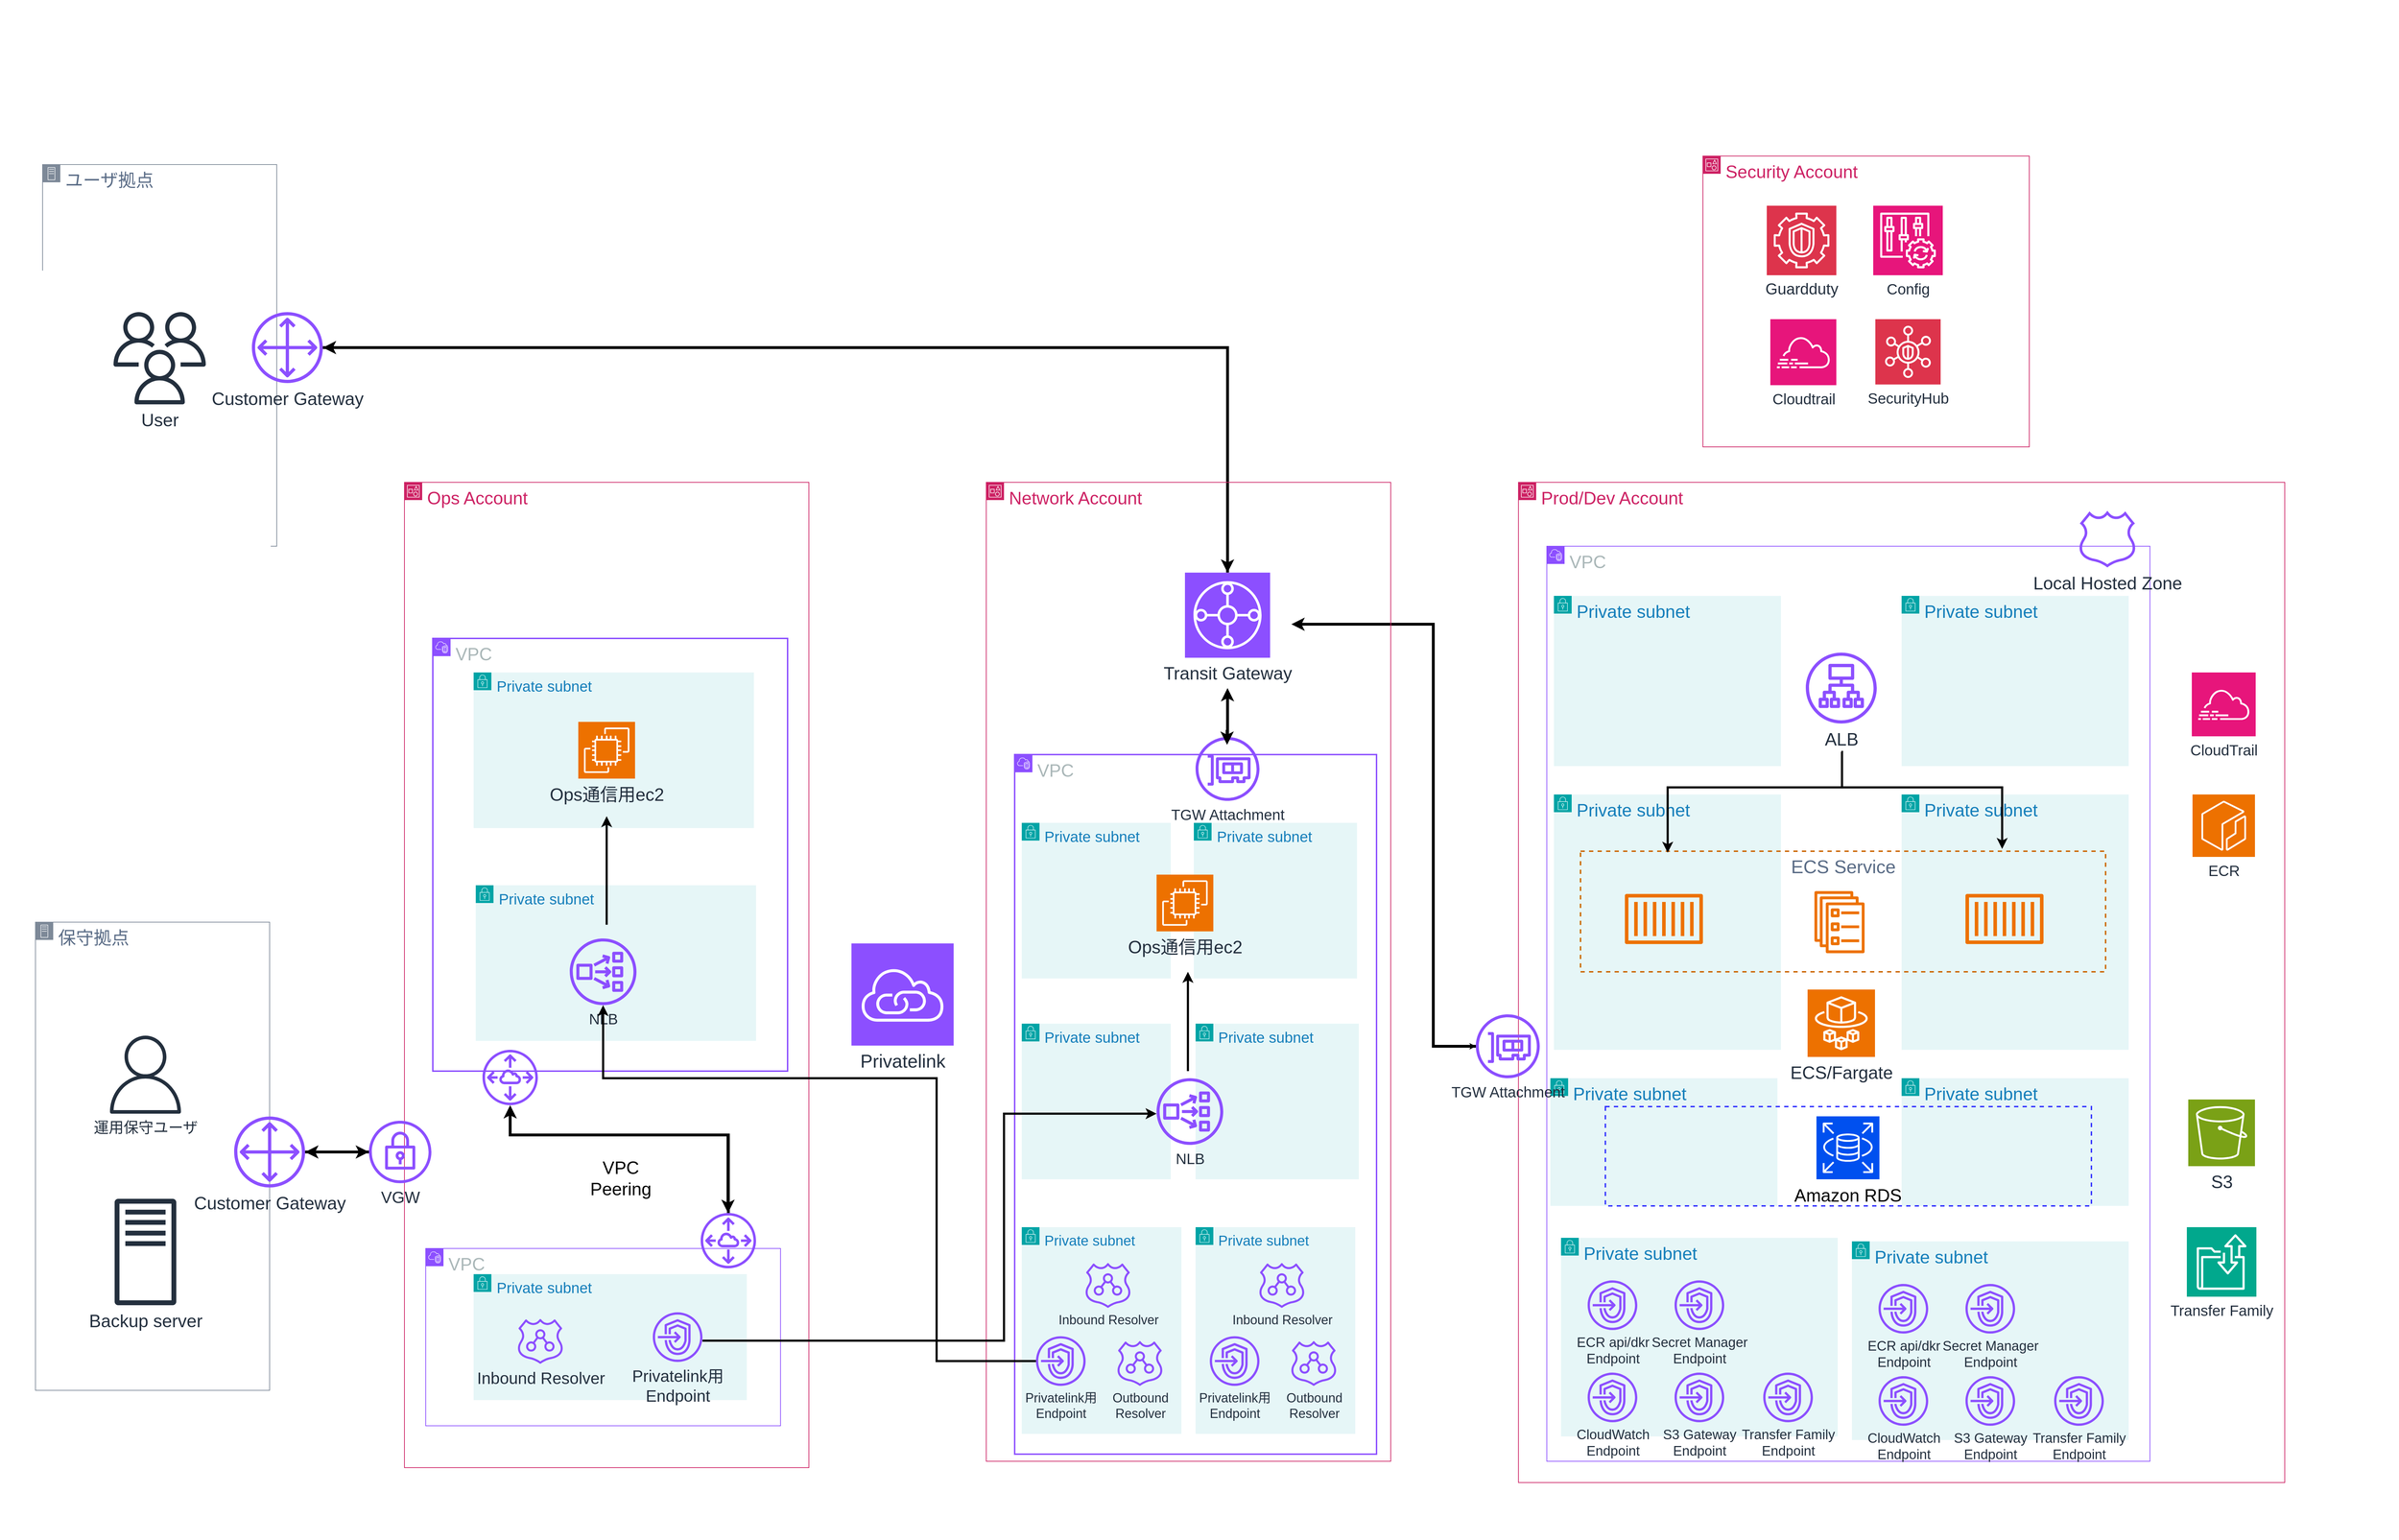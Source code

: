 <mxfile version="28.2.0">
  <diagram name="ページ1" id="Ytu2oRjeBzhRjg5ATW6h">
    <mxGraphModel dx="3330" dy="1622" grid="1" gridSize="10" guides="1" tooltips="1" connect="1" arrows="1" fold="1" page="1" pageScale="1" pageWidth="800" pageHeight="800" math="0" shadow="0">
      <root>
        <mxCell id="0" />
        <mxCell id="1" parent="0" />
        <mxCell id="ipmovoyMcZPndV6tI8cN-1" value="Private subnet" style="points=[[0,0],[0.25,0],[0.5,0],[0.75,0],[1,0],[1,0.25],[1,0.5],[1,0.75],[1,1],[0.75,1],[0.5,1],[0.25,1],[0,1],[0,0.75],[0,0.5],[0,0.25]];outlineConnect=0;gradientColor=none;html=1;whiteSpace=wrap;fontSize=21;fontStyle=0;container=1;pointerEvents=0;collapsible=0;recursiveResize=0;shape=mxgraph.aws4.group;grIcon=mxgraph.aws4.group_security_group;grStroke=0;strokeColor=#00A4A6;fillColor=#E6F6F7;verticalAlign=top;align=left;spacingLeft=30;fontColor=#147EBA;dashed=0;" vertex="1" parent="1">
          <mxGeometry x="1722.5" y="1200" width="230" height="219.33" as="geometry" />
        </mxCell>
        <mxCell id="ipmovoyMcZPndV6tI8cN-2" value="Private subnet" style="points=[[0,0],[0.25,0],[0.5,0],[0.75,0],[1,0],[1,0.25],[1,0.5],[1,0.75],[1,1],[0.75,1],[0.5,1],[0.25,1],[0,1],[0,0.75],[0,0.5],[0,0.25]];outlineConnect=0;gradientColor=none;html=1;whiteSpace=wrap;fontSize=21;fontStyle=0;container=1;pointerEvents=0;collapsible=0;recursiveResize=0;shape=mxgraph.aws4.group;grIcon=mxgraph.aws4.group_security_group;grStroke=0;strokeColor=#00A4A6;fillColor=#E6F6F7;verticalAlign=top;align=left;spacingLeft=30;fontColor=#147EBA;dashed=0;" vertex="1" parent="1">
          <mxGeometry x="1725" y="1483.17" width="230" height="219.33" as="geometry" />
        </mxCell>
        <mxCell id="ipmovoyMcZPndV6tI8cN-3" value="Private subnet" style="points=[[0,0],[0.25,0],[0.5,0],[0.75,0],[1,0],[1,0.25],[1,0.5],[1,0.75],[1,1],[0.75,1],[0.5,1],[0.25,1],[0,1],[0,0.75],[0,0.5],[0,0.25]];outlineConnect=0;gradientColor=none;html=1;whiteSpace=wrap;fontSize=21;fontStyle=0;container=1;pointerEvents=0;collapsible=0;recursiveResize=0;shape=mxgraph.aws4.group;grIcon=mxgraph.aws4.group_security_group;grStroke=0;strokeColor=#00A4A6;fillColor=#E6F6F7;verticalAlign=top;align=left;spacingLeft=30;fontColor=#147EBA;dashed=0;" vertex="1" parent="1">
          <mxGeometry x="1480" y="1483.17" width="210" height="219.33" as="geometry" />
        </mxCell>
        <mxCell id="ipmovoyMcZPndV6tI8cN-4" value="Private subnet" style="points=[[0,0],[0.25,0],[0.5,0],[0.75,0],[1,0],[1,0.25],[1,0.5],[1,0.75],[1,1],[0.75,1],[0.5,1],[0.25,1],[0,1],[0,0.75],[0,0.5],[0,0.25]];outlineConnect=0;gradientColor=none;html=1;whiteSpace=wrap;fontSize=25;fontStyle=0;container=0;pointerEvents=0;collapsible=0;recursiveResize=0;shape=mxgraph.aws4.group;grIcon=mxgraph.aws4.group_security_group;grStroke=0;strokeColor=#00A4A6;fillColor=#E6F6F7;verticalAlign=top;align=left;spacingLeft=30;fontColor=#147EBA;dashed=0;" vertex="1" parent="1">
          <mxGeometry x="2225" y="1560" width="320" height="180" as="geometry" />
        </mxCell>
        <mxCell id="ipmovoyMcZPndV6tI8cN-5" value="Private subnet" style="points=[[0,0],[0.25,0],[0.5,0],[0.75,0],[1,0],[1,0.25],[1,0.5],[1,0.75],[1,1],[0.75,1],[0.5,1],[0.25,1],[0,1],[0,0.75],[0,0.5],[0,0.25]];outlineConnect=0;gradientColor=none;html=1;whiteSpace=wrap;fontSize=25;fontStyle=0;container=0;pointerEvents=0;collapsible=0;recursiveResize=0;shape=mxgraph.aws4.group;grIcon=mxgraph.aws4.group_security_group;grStroke=0;strokeColor=#00A4A6;fillColor=#E6F6F7;verticalAlign=top;align=left;spacingLeft=30;fontColor=#147EBA;dashed=0;" vertex="1" parent="1">
          <mxGeometry x="2720" y="1560" width="320" height="180" as="geometry" />
        </mxCell>
        <mxCell id="ipmovoyMcZPndV6tI8cN-6" value="Private subnet" style="points=[[0,0],[0.25,0],[0.5,0],[0.75,0],[1,0],[1,0.25],[1,0.5],[1,0.75],[1,1],[0.75,1],[0.5,1],[0.25,1],[0,1],[0,0.75],[0,0.5],[0,0.25]];outlineConnect=0;gradientColor=none;html=1;whiteSpace=wrap;fontSize=25;fontStyle=0;container=0;pointerEvents=0;collapsible=0;recursiveResize=0;shape=mxgraph.aws4.group;grIcon=mxgraph.aws4.group_security_group;grStroke=0;strokeColor=#00A4A6;fillColor=#E6F6F7;verticalAlign=top;align=left;spacingLeft=30;fontColor=#147EBA;dashed=0;" vertex="1" parent="1">
          <mxGeometry x="2230" y="1160" width="320" height="360" as="geometry" />
        </mxCell>
        <mxCell id="ipmovoyMcZPndV6tI8cN-7" value="Private subnet" style="points=[[0,0],[0.25,0],[0.5,0],[0.75,0],[1,0],[1,0.25],[1,0.5],[1,0.75],[1,1],[0.75,1],[0.5,1],[0.25,1],[0,1],[0,0.75],[0,0.5],[0,0.25]];outlineConnect=0;gradientColor=none;html=1;whiteSpace=wrap;fontSize=25;fontStyle=0;container=0;pointerEvents=0;collapsible=0;recursiveResize=0;shape=mxgraph.aws4.group;grIcon=mxgraph.aws4.group_security_group;grStroke=0;strokeColor=#00A4A6;fillColor=#E6F6F7;verticalAlign=top;align=left;spacingLeft=30;fontColor=#147EBA;dashed=0;" vertex="1" parent="1">
          <mxGeometry x="2720" y="1160" width="320" height="360" as="geometry" />
        </mxCell>
        <mxCell id="ipmovoyMcZPndV6tI8cN-8" value="VPC" style="points=[[0,0],[0.25,0],[0.5,0],[0.75,0],[1,0],[1,0.25],[1,0.5],[1,0.75],[1,1],[0.75,1],[0.5,1],[0.25,1],[0,1],[0,0.75],[0,0.5],[0,0.25]];outlineConnect=0;gradientColor=none;html=1;whiteSpace=wrap;fontSize=25;fontStyle=0;container=1;pointerEvents=0;collapsible=0;recursiveResize=0;shape=mxgraph.aws4.group;grIcon=mxgraph.aws4.group_vpc2;strokeColor=#8C4FFF;fillColor=none;verticalAlign=top;align=left;spacingLeft=30;fontColor=#AAB7B8;dashed=0;" vertex="1" parent="1">
          <mxGeometry x="2220" y="810" width="850" height="1290" as="geometry" />
        </mxCell>
        <mxCell id="ipmovoyMcZPndV6tI8cN-9" style="edgeStyle=orthogonalEdgeStyle;rounded=0;orthogonalLoop=1;jettySize=auto;html=1;exitX=0.5;exitY=1;exitDx=0;exitDy=0;fontSize=25;" edge="1" parent="1">
          <mxGeometry relative="1" as="geometry">
            <mxPoint x="270" y="1800" as="sourcePoint" />
            <mxPoint x="270" y="1800" as="targetPoint" />
          </mxGeometry>
        </mxCell>
        <mxCell id="ipmovoyMcZPndV6tI8cN-10" value="Amazon RDS" style="sketch=0;points=[[0,0,0],[0.25,0,0],[0.5,0,0],[0.75,0,0],[1,0,0],[0,1,0],[0.25,1,0],[0.5,1,0],[0.75,1,0],[1,1,0],[0,0.25,0],[0,0.5,0],[0,0.75,0],[1,0.25,0],[1,0.5,0],[1,0.75,0]];outlineConnect=0;fillColor=#0050ef;strokeColor=#FFFFFF;dashed=0;verticalLabelPosition=bottom;verticalAlign=top;align=center;html=1;fontSize=25;fontStyle=0;aspect=fixed;shape=mxgraph.aws4.resourceIcon;resIcon=mxgraph.aws4.rds;fontColor=light-dark(#000000, #121212);" vertex="1" parent="1">
          <mxGeometry x="2600" y="1613.75" width="88.75" height="88.75" as="geometry" />
        </mxCell>
        <mxCell id="ipmovoyMcZPndV6tI8cN-11" value="" style="sketch=0;outlineConnect=0;fontColor=#232F3E;gradientColor=none;fillColor=#ED7100;strokeColor=none;dashed=0;verticalLabelPosition=bottom;verticalAlign=top;align=center;html=1;fontSize=25;fontStyle=0;aspect=fixed;pointerEvents=1;shape=mxgraph.aws4.ecs_service;" vertex="1" parent="1">
          <mxGeometry x="2595" y="1296.25" width="75" height="87.5" as="geometry" />
        </mxCell>
        <mxCell id="ipmovoyMcZPndV6tI8cN-12" value="ALB" style="sketch=0;outlineConnect=0;fontColor=#232F3E;gradientColor=none;fillColor=#8C4FFF;strokeColor=none;dashed=0;verticalLabelPosition=bottom;verticalAlign=top;align=center;html=1;fontSize=25;fontStyle=0;aspect=fixed;pointerEvents=1;shape=mxgraph.aws4.application_load_balancer;" vertex="1" parent="1">
          <mxGeometry x="2585" y="960" width="100" height="100" as="geometry" />
        </mxCell>
        <mxCell id="ipmovoyMcZPndV6tI8cN-13" value="Private subnet" style="points=[[0,0],[0.25,0],[0.5,0],[0.75,0],[1,0],[1,0.25],[1,0.5],[1,0.75],[1,1],[0.75,1],[0.5,1],[0.25,1],[0,1],[0,0.75],[0,0.5],[0,0.25]];outlineConnect=0;gradientColor=none;html=1;whiteSpace=wrap;fontSize=25;fontStyle=0;container=0;pointerEvents=0;collapsible=0;recursiveResize=0;shape=mxgraph.aws4.group;grIcon=mxgraph.aws4.group_security_group;grStroke=0;strokeColor=#00A4A6;fillColor=#E6F6F7;verticalAlign=top;align=left;spacingLeft=30;fontColor=#147EBA;dashed=0;" vertex="1" parent="1">
          <mxGeometry x="2230" y="880" width="320" height="240" as="geometry" />
        </mxCell>
        <mxCell id="ipmovoyMcZPndV6tI8cN-14" value="S3&lt;div&gt;&lt;br&gt;&lt;/div&gt;" style="sketch=0;points=[[0,0,0],[0.25,0,0],[0.5,0,0],[0.75,0,0],[1,0,0],[0,1,0],[0.25,1,0],[0.5,1,0],[0.75,1,0],[1,1,0],[0,0.25,0],[0,0.5,0],[0,0.75,0],[1,0.25,0],[1,0.5,0],[1,0.75,0]];outlineConnect=0;fontColor=#232F3E;fillColor=#7AA116;strokeColor=#ffffff;dashed=0;verticalLabelPosition=bottom;verticalAlign=top;align=center;html=1;fontSize=25;fontStyle=0;aspect=fixed;shape=mxgraph.aws4.resourceIcon;resIcon=mxgraph.aws4.s3;" vertex="1" parent="1">
          <mxGeometry x="3124" y="1590" width="94" height="94" as="geometry" />
        </mxCell>
        <mxCell id="ipmovoyMcZPndV6tI8cN-15" value="" style="sketch=0;outlineConnect=0;fontColor=#232F3E;gradientColor=none;fillColor=#ED7100;strokeColor=none;dashed=0;verticalLabelPosition=bottom;verticalAlign=top;align=center;html=1;fontSize=25;fontStyle=0;aspect=fixed;pointerEvents=1;shape=mxgraph.aws4.container_1;" vertex="1" parent="1">
          <mxGeometry x="2330" y="1296.25" width="110" height="78.57" as="geometry" />
        </mxCell>
        <mxCell id="ipmovoyMcZPndV6tI8cN-16" value="ECS/Fargate" style="sketch=0;points=[[0,0,0],[0.25,0,0],[0.5,0,0],[0.75,0,0],[1,0,0],[0,1,0],[0.25,1,0],[0.5,1,0],[0.75,1,0],[1,1,0],[0,0.25,0],[0,0.5,0],[0,0.75,0],[1,0.25,0],[1,0.5,0],[1,0.75,0]];outlineConnect=0;fontColor=#232F3E;fillColor=#ED7100;strokeColor=#ffffff;dashed=0;verticalLabelPosition=bottom;verticalAlign=top;align=center;html=1;fontSize=25;fontStyle=0;aspect=fixed;shape=mxgraph.aws4.resourceIcon;resIcon=mxgraph.aws4.fargate;" vertex="1" parent="1">
          <mxGeometry x="2587.5" y="1435" width="95" height="95" as="geometry" />
        </mxCell>
        <mxCell id="ipmovoyMcZPndV6tI8cN-17" value="&lt;span style=&quot;background-color: transparent; color: light-dark(rgb(205, 34, 100), rgb(255, 137, 194));&quot;&gt;Prod/Dev Account&lt;/span&gt;" style="points=[[0,0],[0.25,0],[0.5,0],[0.75,0],[1,0],[1,0.25],[1,0.5],[1,0.75],[1,1],[0.75,1],[0.5,1],[0.25,1],[0,1],[0,0.75],[0,0.5],[0,0.25]];outlineConnect=0;gradientColor=none;html=1;whiteSpace=wrap;fontSize=25;fontStyle=0;container=0;pointerEvents=0;collapsible=0;recursiveResize=0;shape=mxgraph.aws4.group;grIcon=mxgraph.aws4.group_account;strokeColor=#CD2264;fillColor=none;verticalAlign=top;align=left;spacingLeft=30;fontColor=#CD2264;dashed=0;" vertex="1" parent="1">
          <mxGeometry x="2180" y="720" width="1080" height="1410" as="geometry" />
        </mxCell>
        <mxCell id="ipmovoyMcZPndV6tI8cN-18" value="ユーザ拠点" style="points=[[0,0],[0.25,0],[0.5,0],[0.75,0],[1,0],[1,0.25],[1,0.5],[1,0.75],[1,1],[0.75,1],[0.5,1],[0.25,1],[0,1],[0,0.75],[0,0.5],[0,0.25]];outlineConnect=0;gradientColor=none;html=1;whiteSpace=wrap;fontSize=25;fontStyle=0;container=1;pointerEvents=0;collapsible=0;recursiveResize=0;shape=mxgraph.aws4.group;grIcon=mxgraph.aws4.group_on_premise;strokeColor=#7D8998;fillColor=none;verticalAlign=top;align=left;spacingLeft=30;fontColor=#5A6C86;dashed=0;" vertex="1" parent="1">
          <mxGeometry x="100" y="272" width="330" height="538" as="geometry" />
        </mxCell>
        <mxCell id="ipmovoyMcZPndV6tI8cN-19" value="User" style="sketch=0;outlineConnect=0;fontColor=#232F3E;gradientColor=none;fillColor=#232F3D;strokeColor=none;dashed=0;verticalLabelPosition=bottom;verticalAlign=top;align=center;html=1;fontSize=25;fontStyle=0;aspect=fixed;pointerEvents=1;shape=mxgraph.aws4.users;" vertex="1" parent="ipmovoyMcZPndV6tI8cN-18">
          <mxGeometry x="100" y="208" width="130" height="130" as="geometry" />
        </mxCell>
        <mxCell id="ipmovoyMcZPndV6tI8cN-20" value="" style="rounded=0;whiteSpace=wrap;html=1;fillColor=none;strokeColor=none;" vertex="1" parent="1">
          <mxGeometry x="3390" y="765" width="30" height="60" as="geometry" />
        </mxCell>
        <mxCell id="ipmovoyMcZPndV6tI8cN-21" value="" style="rounded=0;whiteSpace=wrap;html=1;fillColor=none;strokeColor=none;" vertex="1" parent="1">
          <mxGeometry x="2110" y="40" width="30" height="60" as="geometry" />
        </mxCell>
        <mxCell id="ipmovoyMcZPndV6tI8cN-22" value="" style="rounded=0;whiteSpace=wrap;html=1;fillColor=none;strokeColor=none;" vertex="1" parent="1">
          <mxGeometry x="2100" y="2020" width="30" height="60" as="geometry" />
        </mxCell>
        <mxCell id="ipmovoyMcZPndV6tI8cN-23" value="" style="rounded=0;whiteSpace=wrap;html=1;fillColor=none;strokeColor=none;" vertex="1" parent="1">
          <mxGeometry x="870" y="910" width="30" height="60" as="geometry" />
        </mxCell>
        <mxCell id="ipmovoyMcZPndV6tI8cN-24" value="Private subnet" style="points=[[0,0],[0.25,0],[0.5,0],[0.75,0],[1,0],[1,0.25],[1,0.5],[1,0.75],[1,1],[0.75,1],[0.5,1],[0.25,1],[0,1],[0,0.75],[0,0.5],[0,0.25]];outlineConnect=0;gradientColor=none;html=1;whiteSpace=wrap;fontSize=25;fontStyle=0;container=0;pointerEvents=0;collapsible=0;recursiveResize=0;shape=mxgraph.aws4.group;grIcon=mxgraph.aws4.group_security_group;grStroke=0;strokeColor=#00A4A6;fillColor=#E6F6F7;verticalAlign=top;align=left;spacingLeft=30;fontColor=#147EBA;dashed=0;" vertex="1" parent="1">
          <mxGeometry x="2720" y="880" width="320" height="240" as="geometry" />
        </mxCell>
        <mxCell id="ipmovoyMcZPndV6tI8cN-25" value="ECS Service" style="fillColor=none;strokeColor=#CC6600;dashed=1;verticalAlign=top;fontStyle=0;fontColor=#5A6C86;whiteSpace=wrap;html=1;fontSize=26;container=0;strokeWidth=2;" vertex="1" parent="1">
          <mxGeometry x="2267.5" y="1240" width="740" height="170" as="geometry" />
        </mxCell>
        <mxCell id="ipmovoyMcZPndV6tI8cN-26" value="" style="sketch=0;outlineConnect=0;fontColor=#232F3E;gradientColor=none;fillColor=#ED7100;strokeColor=none;dashed=0;verticalLabelPosition=bottom;verticalAlign=top;align=center;html=1;fontSize=25;fontStyle=0;aspect=fixed;pointerEvents=1;shape=mxgraph.aws4.container_1;" vertex="1" parent="1">
          <mxGeometry x="2810" y="1296.25" width="110" height="78.57" as="geometry" />
        </mxCell>
        <mxCell id="ipmovoyMcZPndV6tI8cN-27" value="Local Hosted Zone" style="sketch=0;outlineConnect=0;fontColor=#232F3E;gradientColor=none;fillColor=#8C4FFF;strokeColor=none;dashed=0;verticalLabelPosition=bottom;verticalAlign=top;align=center;html=1;fontSize=25;fontStyle=0;aspect=fixed;pointerEvents=1;shape=mxgraph.aws4.hosted_zone;" vertex="1" parent="1">
          <mxGeometry x="2970" y="760" width="80" height="80" as="geometry" />
        </mxCell>
        <mxCell id="ipmovoyMcZPndV6tI8cN-28" value="ECR" style="sketch=0;points=[[0,0,0],[0.25,0,0],[0.5,0,0],[0.75,0,0],[1,0,0],[0,1,0],[0.25,1,0],[0.5,1,0],[0.75,1,0],[1,1,0],[0,0.25,0],[0,0.5,0],[0,0.75,0],[1,0.25,0],[1,0.5,0],[1,0.75,0]];outlineConnect=0;fontColor=#232F3E;fillColor=#ED7100;strokeColor=#ffffff;dashed=0;verticalLabelPosition=bottom;verticalAlign=top;align=center;html=1;fontSize=21;fontStyle=0;aspect=fixed;shape=mxgraph.aws4.resourceIcon;resIcon=mxgraph.aws4.ecr;" vertex="1" parent="1">
          <mxGeometry x="3130" y="1160" width="88" height="88" as="geometry" />
        </mxCell>
        <mxCell id="ipmovoyMcZPndV6tI8cN-29" value="CloudTrail" style="sketch=0;points=[[0,0,0],[0.25,0,0],[0.5,0,0],[0.75,0,0],[1,0,0],[0,1,0],[0.25,1,0],[0.5,1,0],[0.75,1,0],[1,1,0],[0,0.25,0],[0,0.5,0],[0,0.75,0],[1,0.25,0],[1,0.5,0],[1,0.75,0]];points=[[0,0,0],[0.25,0,0],[0.5,0,0],[0.75,0,0],[1,0,0],[0,1,0],[0.25,1,0],[0.5,1,0],[0.75,1,0],[1,1,0],[0,0.25,0],[0,0.5,0],[0,0.75,0],[1,0.25,0],[1,0.5,0],[1,0.75,0]];outlineConnect=0;fontColor=#232F3E;fillColor=#E7157B;strokeColor=#ffffff;dashed=0;verticalLabelPosition=bottom;verticalAlign=top;align=center;html=1;fontSize=21;fontStyle=0;aspect=fixed;shape=mxgraph.aws4.resourceIcon;resIcon=mxgraph.aws4.cloudtrail;" vertex="1" parent="1">
          <mxGeometry x="3129" y="988" width="90" height="90" as="geometry" />
        </mxCell>
        <mxCell id="ipmovoyMcZPndV6tI8cN-30" style="edgeStyle=orthogonalEdgeStyle;rounded=0;orthogonalLoop=1;jettySize=auto;html=1;exitX=0.5;exitY=1;exitDx=0;exitDy=0;exitPerimeter=0;" edge="1" parent="1" source="ipmovoyMcZPndV6tI8cN-28" target="ipmovoyMcZPndV6tI8cN-28">
          <mxGeometry relative="1" as="geometry" />
        </mxCell>
        <mxCell id="ipmovoyMcZPndV6tI8cN-31" value="TGW Attachment" style="sketch=0;outlineConnect=0;fontColor=#232F3E;gradientColor=none;fillColor=#8C4FFF;strokeColor=none;dashed=0;verticalLabelPosition=bottom;verticalAlign=top;align=center;html=1;fontSize=21;fontStyle=0;aspect=fixed;pointerEvents=1;shape=mxgraph.aws4.elastic_network_interface;" vertex="1" parent="1">
          <mxGeometry x="2120" y="1470" width="90" height="90" as="geometry" />
        </mxCell>
        <mxCell id="ipmovoyMcZPndV6tI8cN-32" value="保守拠点" style="points=[[0,0],[0.25,0],[0.5,0],[0.75,0],[1,0],[1,0.25],[1,0.5],[1,0.75],[1,1],[0.75,1],[0.5,1],[0.25,1],[0,1],[0,0.75],[0,0.5],[0,0.25]];outlineConnect=0;gradientColor=none;html=1;whiteSpace=wrap;fontSize=25;fontStyle=0;container=1;pointerEvents=0;collapsible=0;recursiveResize=0;shape=mxgraph.aws4.group;grIcon=mxgraph.aws4.group_on_premise;strokeColor=#7D8998;fillColor=none;verticalAlign=top;align=left;spacingLeft=30;fontColor=#5A6C86;dashed=0;" vertex="1" parent="1">
          <mxGeometry x="90" y="1340" width="330" height="660" as="geometry" />
        </mxCell>
        <mxCell id="ipmovoyMcZPndV6tI8cN-33" value="運用保守ユーザ" style="sketch=0;outlineConnect=0;fontColor=#232F3E;gradientColor=none;fillColor=#232F3D;strokeColor=none;dashed=0;verticalLabelPosition=bottom;verticalAlign=top;align=center;html=1;fontSize=21;fontStyle=0;aspect=fixed;pointerEvents=1;shape=mxgraph.aws4.user;" vertex="1" parent="ipmovoyMcZPndV6tI8cN-32">
          <mxGeometry x="100" y="160" width="110" height="110" as="geometry" />
        </mxCell>
        <mxCell id="ipmovoyMcZPndV6tI8cN-34" value="Backup server" style="sketch=0;outlineConnect=0;fontColor=#232F3E;gradientColor=none;fillColor=#232F3D;strokeColor=none;dashed=0;verticalLabelPosition=bottom;verticalAlign=top;align=center;html=1;fontSize=25;fontStyle=0;aspect=fixed;pointerEvents=1;shape=mxgraph.aws4.traditional_server;" vertex="1" parent="ipmovoyMcZPndV6tI8cN-32">
          <mxGeometry x="110" y="390" width="90" height="150" as="geometry" />
        </mxCell>
        <mxCell id="ipmovoyMcZPndV6tI8cN-35" value="Ops Account" style="points=[[0,0],[0.25,0],[0.5,0],[0.75,0],[1,0],[1,0.25],[1,0.5],[1,0.75],[1,1],[0.75,1],[0.5,1],[0.25,1],[0,1],[0,0.75],[0,0.5],[0,0.25]];outlineConnect=0;gradientColor=none;html=1;whiteSpace=wrap;fontSize=25;fontStyle=0;container=0;pointerEvents=0;collapsible=0;recursiveResize=0;shape=mxgraph.aws4.group;grIcon=mxgraph.aws4.group_account;strokeColor=#CD2264;fillColor=none;verticalAlign=top;align=left;spacingLeft=30;fontColor=#CD2264;dashed=0;" vertex="1" parent="1">
          <mxGeometry x="610" y="720" width="570" height="1389" as="geometry" />
        </mxCell>
        <mxCell id="ipmovoyMcZPndV6tI8cN-36" style="edgeStyle=orthogonalEdgeStyle;rounded=0;orthogonalLoop=1;jettySize=auto;html=1;" edge="1" parent="1" target="ipmovoyMcZPndV6tI8cN-31">
          <mxGeometry relative="1" as="geometry">
            <Array as="points">
              <mxPoint x="2060" y="920" />
              <mxPoint x="2060" y="1515" />
            </Array>
            <mxPoint x="1870" y="920" as="sourcePoint" />
          </mxGeometry>
        </mxCell>
        <mxCell id="ipmovoyMcZPndV6tI8cN-37" style="edgeStyle=orthogonalEdgeStyle;rounded=0;orthogonalLoop=1;jettySize=auto;html=1;strokeWidth=4;" edge="1" parent="1" source="ipmovoyMcZPndV6tI8cN-31">
          <mxGeometry relative="1" as="geometry">
            <Array as="points">
              <mxPoint x="2060" y="1515" />
              <mxPoint x="2060" y="920" />
            </Array>
            <mxPoint x="1860" y="920" as="targetPoint" />
          </mxGeometry>
        </mxCell>
        <mxCell id="ipmovoyMcZPndV6tI8cN-38" style="edgeStyle=orthogonalEdgeStyle;rounded=0;orthogonalLoop=1;jettySize=auto;html=1;strokeWidth=4;" edge="1" parent="1" source="ipmovoyMcZPndV6tI8cN-44" target="ipmovoyMcZPndV6tI8cN-74">
          <mxGeometry relative="1" as="geometry" />
        </mxCell>
        <mxCell id="ipmovoyMcZPndV6tI8cN-39" value="Security Account" style="points=[[0,0],[0.25,0],[0.5,0],[0.75,0],[1,0],[1,0.25],[1,0.5],[1,0.75],[1,1],[0.75,1],[0.5,1],[0.25,1],[0,1],[0,0.75],[0,0.5],[0,0.25]];outlineConnect=0;gradientColor=none;html=1;whiteSpace=wrap;fontSize=25;fontStyle=0;container=1;pointerEvents=0;collapsible=0;recursiveResize=0;shape=mxgraph.aws4.group;grIcon=mxgraph.aws4.group_account;strokeColor=#CD2264;fillColor=none;verticalAlign=top;align=left;spacingLeft=30;fontColor=#CD2264;dashed=0;" vertex="1" parent="1">
          <mxGeometry x="2440" y="260" width="460" height="410" as="geometry" />
        </mxCell>
        <mxCell id="ipmovoyMcZPndV6tI8cN-40" value="Guardduty" style="sketch=0;points=[[0,0,0],[0.25,0,0],[0.5,0,0],[0.75,0,0],[1,0,0],[0,1,0],[0.25,1,0],[0.5,1,0],[0.75,1,0],[1,1,0],[0,0.25,0],[0,0.5,0],[0,0.75,0],[1,0.25,0],[1,0.5,0],[1,0.75,0]];outlineConnect=0;fontColor=#232F3E;fillColor=#DD344C;strokeColor=#ffffff;dashed=0;verticalLabelPosition=bottom;verticalAlign=top;align=center;html=1;fontSize=22;fontStyle=0;aspect=fixed;shape=mxgraph.aws4.resourceIcon;resIcon=mxgraph.aws4.guardduty;" vertex="1" parent="ipmovoyMcZPndV6tI8cN-39">
          <mxGeometry x="90" y="70" width="98" height="98" as="geometry" />
        </mxCell>
        <mxCell id="ipmovoyMcZPndV6tI8cN-41" value="Config" style="sketch=0;points=[[0,0,0],[0.25,0,0],[0.5,0,0],[0.75,0,0],[1,0,0],[0,1,0],[0.25,1,0],[0.5,1,0],[0.75,1,0],[1,1,0],[0,0.25,0],[0,0.5,0],[0,0.75,0],[1,0.25,0],[1,0.5,0],[1,0.75,0]];points=[[0,0,0],[0.25,0,0],[0.5,0,0],[0.75,0,0],[1,0,0],[0,1,0],[0.25,1,0],[0.5,1,0],[0.75,1,0],[1,1,0],[0,0.25,0],[0,0.5,0],[0,0.75,0],[1,0.25,0],[1,0.5,0],[1,0.75,0]];outlineConnect=0;fontColor=#232F3E;fillColor=#E7157B;strokeColor=#ffffff;dashed=0;verticalLabelPosition=bottom;verticalAlign=top;align=center;html=1;fontSize=21;fontStyle=0;aspect=fixed;shape=mxgraph.aws4.resourceIcon;resIcon=mxgraph.aws4.config;" vertex="1" parent="ipmovoyMcZPndV6tI8cN-39">
          <mxGeometry x="240" y="70" width="98" height="98" as="geometry" />
        </mxCell>
        <mxCell id="ipmovoyMcZPndV6tI8cN-42" value="Cloudtrail" style="sketch=0;points=[[0,0,0],[0.25,0,0],[0.5,0,0],[0.75,0,0],[1,0,0],[0,1,0],[0.25,1,0],[0.5,1,0],[0.75,1,0],[1,1,0],[0,0.25,0],[0,0.5,0],[0,0.75,0],[1,0.25,0],[1,0.5,0],[1,0.75,0]];points=[[0,0,0],[0.25,0,0],[0.5,0,0],[0.75,0,0],[1,0,0],[0,1,0],[0.25,1,0],[0.5,1,0],[0.75,1,0],[1,1,0],[0,0.25,0],[0,0.5,0],[0,0.75,0],[1,0.25,0],[1,0.5,0],[1,0.75,0]];outlineConnect=0;fontColor=#232F3E;fillColor=#E7157B;strokeColor=#ffffff;dashed=0;verticalLabelPosition=bottom;verticalAlign=top;align=center;html=1;fontSize=21;fontStyle=0;aspect=fixed;shape=mxgraph.aws4.resourceIcon;resIcon=mxgraph.aws4.cloudtrail;" vertex="1" parent="ipmovoyMcZPndV6tI8cN-39">
          <mxGeometry x="95" y="230" width="93" height="93" as="geometry" />
        </mxCell>
        <mxCell id="ipmovoyMcZPndV6tI8cN-43" value="SecurityHub" style="sketch=0;points=[[0,0,0],[0.25,0,0],[0.5,0,0],[0.75,0,0],[1,0,0],[0,1,0],[0.25,1,0],[0.5,1,0],[0.75,1,0],[1,1,0],[0,0.25,0],[0,0.5,0],[0,0.75,0],[1,0.25,0],[1,0.5,0],[1,0.75,0]];outlineConnect=0;fontColor=#232F3E;fillColor=#DD344C;strokeColor=#ffffff;dashed=0;verticalLabelPosition=bottom;verticalAlign=top;align=center;html=1;fontSize=21;fontStyle=0;aspect=fixed;shape=mxgraph.aws4.resourceIcon;resIcon=mxgraph.aws4.security_hub;" vertex="1" parent="ipmovoyMcZPndV6tI8cN-39">
          <mxGeometry x="243" y="230" width="92" height="92" as="geometry" />
        </mxCell>
        <mxCell id="ipmovoyMcZPndV6tI8cN-44" value="Customer Gateway" style="sketch=0;outlineConnect=0;fontColor=#232F3E;gradientColor=none;fillColor=#8C4FFF;strokeColor=none;dashed=0;verticalLabelPosition=bottom;verticalAlign=top;align=center;html=1;fontSize=25;fontStyle=0;aspect=fixed;pointerEvents=1;shape=mxgraph.aws4.customer_gateway;" vertex="1" parent="1">
          <mxGeometry x="395" y="480" width="100" height="100" as="geometry" />
        </mxCell>
        <mxCell id="ipmovoyMcZPndV6tI8cN-45" style="edgeStyle=orthogonalEdgeStyle;rounded=0;orthogonalLoop=1;jettySize=auto;html=1;strokeWidth=4;" edge="1" parent="1" source="ipmovoyMcZPndV6tI8cN-46" target="ipmovoyMcZPndV6tI8cN-48">
          <mxGeometry relative="1" as="geometry" />
        </mxCell>
        <mxCell id="ipmovoyMcZPndV6tI8cN-46" value="VGW" style="sketch=0;outlineConnect=0;fontColor=#232F3E;gradientColor=none;fillColor=#8C4FFF;strokeColor=none;dashed=0;verticalLabelPosition=bottom;verticalAlign=top;align=center;html=1;fontSize=23;fontStyle=0;aspect=fixed;pointerEvents=1;shape=mxgraph.aws4.vpn_gateway;" vertex="1" parent="1">
          <mxGeometry x="560" y="1620" width="88" height="88" as="geometry" />
        </mxCell>
        <mxCell id="ipmovoyMcZPndV6tI8cN-47" style="edgeStyle=orthogonalEdgeStyle;rounded=0;orthogonalLoop=1;jettySize=auto;html=1;strokeWidth=4;" edge="1" parent="1" source="ipmovoyMcZPndV6tI8cN-48" target="ipmovoyMcZPndV6tI8cN-46">
          <mxGeometry relative="1" as="geometry" />
        </mxCell>
        <mxCell id="ipmovoyMcZPndV6tI8cN-48" value="Customer Gateway" style="sketch=0;outlineConnect=0;fontColor=#232F3E;gradientColor=none;fillColor=#8C4FFF;strokeColor=none;dashed=0;verticalLabelPosition=bottom;verticalAlign=top;align=center;html=1;fontSize=25;fontStyle=0;aspect=fixed;pointerEvents=1;shape=mxgraph.aws4.customer_gateway;" vertex="1" parent="1">
          <mxGeometry x="370" y="1614" width="100" height="100" as="geometry" />
        </mxCell>
        <mxCell id="ipmovoyMcZPndV6tI8cN-49" style="edgeStyle=orthogonalEdgeStyle;rounded=0;orthogonalLoop=1;jettySize=auto;html=1;strokeWidth=4;" edge="1" parent="1" source="ipmovoyMcZPndV6tI8cN-74" target="ipmovoyMcZPndV6tI8cN-44">
          <mxGeometry relative="1" as="geometry">
            <Array as="points">
              <mxPoint x="1770" y="530" />
            </Array>
          </mxGeometry>
        </mxCell>
        <mxCell id="ipmovoyMcZPndV6tI8cN-50" style="edgeStyle=orthogonalEdgeStyle;rounded=0;orthogonalLoop=1;jettySize=auto;html=1;entryX=0.166;entryY=0.012;entryDx=0;entryDy=0;entryPerimeter=0;strokeWidth=3;" edge="1" parent="1" target="ipmovoyMcZPndV6tI8cN-25">
          <mxGeometry relative="1" as="geometry">
            <mxPoint x="2635" y="1100" as="sourcePoint" />
            <Array as="points">
              <mxPoint x="2636" y="1100" />
              <mxPoint x="2636" y="1150" />
              <mxPoint x="2390" y="1150" />
            </Array>
          </mxGeometry>
        </mxCell>
        <mxCell id="ipmovoyMcZPndV6tI8cN-51" style="edgeStyle=orthogonalEdgeStyle;rounded=0;orthogonalLoop=1;jettySize=auto;html=1;strokeWidth=3;entryX=0.803;entryY=-0.019;entryDx=0;entryDy=0;entryPerimeter=0;" edge="1" parent="1" target="ipmovoyMcZPndV6tI8cN-25">
          <mxGeometry relative="1" as="geometry">
            <mxPoint x="2630" y="1150" as="sourcePoint" />
            <mxPoint x="2650" y="1322" as="targetPoint" />
            <Array as="points">
              <mxPoint x="2862" y="1150" />
            </Array>
          </mxGeometry>
        </mxCell>
        <mxCell id="ipmovoyMcZPndV6tI8cN-52" value="" style="rounded=0;whiteSpace=wrap;html=1;fillColor=none;strokeColor=none;" vertex="1" parent="1">
          <mxGeometry x="1880" y="200" width="120" height="60" as="geometry" />
        </mxCell>
        <mxCell id="ipmovoyMcZPndV6tI8cN-53" value="" style="rounded=0;whiteSpace=wrap;html=1;fillColor=none;strokeColor=none;" vertex="1" parent="1">
          <mxGeometry x="1970" y="2150" width="120" height="60" as="geometry" />
        </mxCell>
        <mxCell id="ipmovoyMcZPndV6tI8cN-54" value="" style="rounded=0;whiteSpace=wrap;html=1;fillColor=none;strokeColor=none;" vertex="1" parent="1">
          <mxGeometry x="40" y="1078" width="120" height="60" as="geometry" />
        </mxCell>
        <mxCell id="ipmovoyMcZPndV6tI8cN-55" value="" style="rounded=0;whiteSpace=wrap;html=1;fillColor=none;strokeColor=none;" vertex="1" parent="1">
          <mxGeometry x="3180" y="650" width="120" height="60" as="geometry" />
        </mxCell>
        <mxCell id="ipmovoyMcZPndV6tI8cN-56" value="VPC" style="points=[[0,0],[0.25,0],[0.5,0],[0.75,0],[1,0],[1,0.25],[1,0.5],[1,0.75],[1,1],[0.75,1],[0.5,1],[0.25,1],[0,1],[0,0.75],[0,0.5],[0,0.25]];outlineConnect=0;gradientColor=none;html=1;whiteSpace=wrap;fontSize=25;fontStyle=0;container=0;pointerEvents=0;collapsible=0;recursiveResize=0;shape=mxgraph.aws4.group;grIcon=mxgraph.aws4.group_vpc2;strokeColor=#8C4FFF;fillColor=none;verticalAlign=top;align=left;spacingLeft=30;fontColor=#AAB7B8;dashed=0;" vertex="1" parent="1">
          <mxGeometry x="640" y="1800" width="500" height="250" as="geometry" />
        </mxCell>
        <mxCell id="ipmovoyMcZPndV6tI8cN-57" value="Private subnet" style="points=[[0,0],[0.25,0],[0.5,0],[0.75,0],[1,0],[1,0.25],[1,0.5],[1,0.75],[1,1],[0.75,1],[0.5,1],[0.25,1],[0,1],[0,0.75],[0,0.5],[0,0.25]];outlineConnect=0;gradientColor=none;html=1;whiteSpace=wrap;fontSize=21;fontStyle=0;container=1;pointerEvents=0;collapsible=0;recursiveResize=0;shape=mxgraph.aws4.group;grIcon=mxgraph.aws4.group_security_group;grStroke=0;strokeColor=#00A4A6;fillColor=#E6F6F7;verticalAlign=top;align=left;spacingLeft=30;fontColor=#147EBA;dashed=0;" vertex="1" parent="1">
          <mxGeometry x="707.5" y="1836.26" width="385" height="177.48" as="geometry" />
        </mxCell>
        <mxCell id="ipmovoyMcZPndV6tI8cN-58" value="Inbound Resolver" style="sketch=0;outlineConnect=0;fontColor=#232F3E;gradientColor=none;fillColor=#8C4FFF;strokeColor=none;dashed=0;verticalLabelPosition=bottom;verticalAlign=top;align=center;html=1;fontSize=23;fontStyle=0;aspect=fixed;pointerEvents=1;shape=mxgraph.aws4.route_53_resolver;" vertex="1" parent="ipmovoyMcZPndV6tI8cN-57">
          <mxGeometry x="62.5" y="63.22" width="63.04" height="63.04" as="geometry" />
        </mxCell>
        <mxCell id="ipmovoyMcZPndV6tI8cN-59" value="Privatelink用&lt;br&gt;Endpoint" style="sketch=0;outlineConnect=0;fontColor=#232F3E;gradientColor=none;fillColor=#8C4FFF;strokeColor=none;dashed=0;verticalLabelPosition=bottom;verticalAlign=top;align=center;html=1;fontSize=23;fontStyle=0;aspect=fixed;pointerEvents=1;shape=mxgraph.aws4.endpoints;" vertex="1" parent="ipmovoyMcZPndV6tI8cN-57">
          <mxGeometry x="252.5" y="53.74" width="70" height="70" as="geometry" />
        </mxCell>
        <mxCell id="ipmovoyMcZPndV6tI8cN-60" value="Private subnet" style="points=[[0,0],[0.25,0],[0.5,0],[0.75,0],[1,0],[1,0.25],[1,0.5],[1,0.75],[1,1],[0.75,1],[0.5,1],[0.25,1],[0,1],[0,0.75],[0,0.5],[0,0.25]];outlineConnect=0;gradientColor=none;html=1;whiteSpace=wrap;fontSize=21;fontStyle=0;container=1;pointerEvents=0;collapsible=0;recursiveResize=0;shape=mxgraph.aws4.group;grIcon=mxgraph.aws4.group_security_group;grStroke=0;strokeColor=#00A4A6;fillColor=#E6F6F7;verticalAlign=top;align=left;spacingLeft=30;fontColor=#147EBA;dashed=0;" vertex="1" parent="1">
          <mxGeometry x="710.5" y="1288" width="395" height="219.33" as="geometry" />
        </mxCell>
        <mxCell id="ipmovoyMcZPndV6tI8cN-61" value="NLB" style="sketch=0;outlineConnect=0;fontColor=#232F3E;gradientColor=none;fillColor=#8C4FFF;strokeColor=none;dashed=0;verticalLabelPosition=bottom;verticalAlign=top;align=center;html=1;fontSize=21;fontStyle=0;aspect=fixed;pointerEvents=1;shape=mxgraph.aws4.network_load_balancer;" vertex="1" parent="1">
          <mxGeometry x="843" y="1363.004" width="94" height="94" as="geometry" />
        </mxCell>
        <mxCell id="ipmovoyMcZPndV6tI8cN-62" value="Private subnet" style="points=[[0,0],[0.25,0],[0.5,0],[0.75,0],[1,0],[1,0.25],[1,0.5],[1,0.75],[1,1],[0.75,1],[0.5,1],[0.25,1],[0,1],[0,0.75],[0,0.5],[0,0.25]];outlineConnect=0;gradientColor=none;html=1;whiteSpace=wrap;fontSize=21;fontStyle=0;container=1;pointerEvents=0;collapsible=0;recursiveResize=0;shape=mxgraph.aws4.group;grIcon=mxgraph.aws4.group_security_group;grStroke=0;strokeColor=#00A4A6;fillColor=#E6F6F7;verticalAlign=top;align=left;spacingLeft=30;fontColor=#147EBA;dashed=0;" vertex="1" parent="1">
          <mxGeometry x="707.5" y="988" width="395" height="219.33" as="geometry" />
        </mxCell>
        <mxCell id="ipmovoyMcZPndV6tI8cN-63" value="Ops通信用ec2" style="sketch=0;points=[[0,0,0],[0.25,0,0],[0.5,0,0],[0.75,0,0],[1,0,0],[0,1,0],[0.25,1,0],[0.5,1,0],[0.75,1,0],[1,1,0],[0,0.25,0],[0,0.5,0],[0,0.75,0],[1,0.25,0],[1,0.5,0],[1,0.75,0]];outlineConnect=0;fontColor=#232F3E;fillColor=#ED7100;strokeColor=#ffffff;dashed=0;verticalLabelPosition=bottom;verticalAlign=top;align=center;html=1;fontSize=25;fontStyle=0;aspect=fixed;shape=mxgraph.aws4.resourceIcon;resIcon=mxgraph.aws4.ec2;" vertex="1" parent="1">
          <mxGeometry x="855" y="1057.66" width="80" height="80" as="geometry" />
        </mxCell>
        <mxCell id="ipmovoyMcZPndV6tI8cN-64" value="VPC" style="points=[[0,0],[0.25,0],[0.5,0],[0.75,0],[1,0],[1,0.25],[1,0.5],[1,0.75],[1,1],[0.75,1],[0.5,1],[0.25,1],[0,1],[0,0.75],[0,0.5],[0,0.25]];outlineConnect=0;gradientColor=none;html=1;whiteSpace=wrap;fontSize=25;fontStyle=0;container=0;pointerEvents=0;collapsible=0;recursiveResize=0;shape=mxgraph.aws4.group;grIcon=mxgraph.aws4.group_vpc2;strokeColor=#8C4FFF;fillColor=none;verticalAlign=top;align=left;spacingLeft=30;fontColor=#AAB7B8;dashed=0;strokeWidth=2;" vertex="1" parent="1">
          <mxGeometry x="650" y="940" width="500" height="610" as="geometry" />
        </mxCell>
        <mxCell id="ipmovoyMcZPndV6tI8cN-66" value="Privatelink" style="sketch=0;points=[[0,0,0],[0.25,0,0],[0.5,0,0],[0.75,0,0],[1,0,0],[0,1,0],[0.25,1,0],[0.5,1,0],[0.75,1,0],[1,1,0],[0,0.25,0],[0,0.5,0],[0,0.75,0],[1,0.25,0],[1,0.5,0],[1,0.75,0]];outlineConnect=0;fontColor=#232F3E;fillColor=#8C4FFF;strokeColor=#ffffff;dashed=0;verticalLabelPosition=bottom;verticalAlign=top;align=center;html=1;fontSize=26;fontStyle=0;aspect=fixed;shape=mxgraph.aws4.resourceIcon;resIcon=mxgraph.aws4.vpc_privatelink;" vertex="1" parent="1">
          <mxGeometry x="1240" y="1370" width="144" height="144" as="geometry" />
        </mxCell>
        <mxCell id="ipmovoyMcZPndV6tI8cN-67" style="edgeStyle=orthogonalEdgeStyle;rounded=0;orthogonalLoop=1;jettySize=auto;html=1;strokeWidth=3;" edge="1" parent="1">
          <mxGeometry relative="1" as="geometry">
            <mxPoint x="895" y="1190.66" as="targetPoint" />
            <mxPoint x="895" y="1343.664" as="sourcePoint" />
          </mxGeometry>
        </mxCell>
        <mxCell id="ipmovoyMcZPndV6tI8cN-68" value="" style="sketch=0;outlineConnect=0;fontColor=#232F3E;gradientColor=none;fillColor=#8C4FFF;strokeColor=none;dashed=0;verticalLabelPosition=bottom;verticalAlign=top;align=center;html=1;fontSize=12;fontStyle=0;aspect=fixed;pointerEvents=1;shape=mxgraph.aws4.peering;" vertex="1" parent="1">
          <mxGeometry x="720" y="1520" width="78" height="78" as="geometry" />
        </mxCell>
        <mxCell id="ipmovoyMcZPndV6tI8cN-69" style="edgeStyle=orthogonalEdgeStyle;rounded=0;orthogonalLoop=1;jettySize=auto;html=1;strokeWidth=4;" edge="1" parent="1" source="ipmovoyMcZPndV6tI8cN-70" target="ipmovoyMcZPndV6tI8cN-68">
          <mxGeometry relative="1" as="geometry">
            <Array as="points">
              <mxPoint x="1067" y="1640" />
              <mxPoint x="759" y="1640" />
            </Array>
          </mxGeometry>
        </mxCell>
        <mxCell id="ipmovoyMcZPndV6tI8cN-70" value="" style="sketch=0;outlineConnect=0;fontColor=#232F3E;gradientColor=none;fillColor=#8C4FFF;strokeColor=none;dashed=0;verticalLabelPosition=bottom;verticalAlign=top;align=center;html=1;fontSize=12;fontStyle=0;aspect=fixed;pointerEvents=1;shape=mxgraph.aws4.peering;" vertex="1" parent="1">
          <mxGeometry x="1027.5" y="1750" width="78" height="78" as="geometry" />
        </mxCell>
        <mxCell id="ipmovoyMcZPndV6tI8cN-71" style="edgeStyle=orthogonalEdgeStyle;rounded=0;orthogonalLoop=1;jettySize=auto;html=1;strokeWidth=4;" edge="1" parent="1" target="ipmovoyMcZPndV6tI8cN-70">
          <mxGeometry relative="1" as="geometry">
            <mxPoint x="759" y="1610" as="sourcePoint" />
            <Array as="points">
              <mxPoint x="759" y="1640" />
              <mxPoint x="1066" y="1640" />
            </Array>
          </mxGeometry>
        </mxCell>
        <mxCell id="ipmovoyMcZPndV6tI8cN-72" value="VPC Peering" style="rounded=1;whiteSpace=wrap;html=1;fillColor=none;strokeColor=none;fontSize=25;" vertex="1" parent="1">
          <mxGeometry x="855" y="1670" width="120" height="60" as="geometry" />
        </mxCell>
        <mxCell id="ipmovoyMcZPndV6tI8cN-73" value="Network Account" style="points=[[0,0],[0.25,0],[0.5,0],[0.75,0],[1,0],[1,0.25],[1,0.5],[1,0.75],[1,1],[0.75,1],[0.5,1],[0.25,1],[0,1],[0,0.75],[0,0.5],[0,0.25]];outlineConnect=0;gradientColor=none;html=1;whiteSpace=wrap;fontSize=25;fontStyle=0;container=1;pointerEvents=0;collapsible=0;recursiveResize=0;shape=mxgraph.aws4.group;grIcon=mxgraph.aws4.group_account;strokeColor=#CD2264;fillColor=none;verticalAlign=top;align=left;spacingLeft=30;fontColor=#CD2264;dashed=0;" vertex="1" parent="1">
          <mxGeometry x="1430" y="720" width="570" height="1380" as="geometry" />
        </mxCell>
        <mxCell id="ipmovoyMcZPndV6tI8cN-74" value="Transit Gateway" style="sketch=0;points=[[0,0,0],[0.25,0,0],[0.5,0,0],[0.75,0,0],[1,0,0],[0,1,0],[0.25,1,0],[0.5,1,0],[0.75,1,0],[1,1,0],[0,0.25,0],[0,0.5,0],[0,0.75,0],[1,0.25,0],[1,0.5,0],[1,0.75,0]];outlineConnect=0;fontColor=#232F3E;fillColor=#8C4FFF;strokeColor=#ffffff;dashed=0;verticalLabelPosition=bottom;verticalAlign=top;align=center;html=1;fontSize=25;fontStyle=0;aspect=fixed;shape=mxgraph.aws4.resourceIcon;resIcon=mxgraph.aws4.transit_gateway;" vertex="1" parent="1">
          <mxGeometry x="1710" y="847.265" width="120" height="120" as="geometry" />
        </mxCell>
        <mxCell id="ipmovoyMcZPndV6tI8cN-75" value="VPC" style="points=[[0,0],[0.25,0],[0.5,0],[0.75,0],[1,0],[1,0.25],[1,0.5],[1,0.75],[1,1],[0.75,1],[0.5,1],[0.25,1],[0,1],[0,0.75],[0,0.5],[0,0.25]];outlineConnect=0;gradientColor=none;html=1;whiteSpace=wrap;fontSize=25;fontStyle=0;container=0;pointerEvents=0;collapsible=0;recursiveResize=0;shape=mxgraph.aws4.group;grIcon=mxgraph.aws4.group_vpc2;strokeColor=#8C4FFF;fillColor=none;verticalAlign=top;align=left;spacingLeft=30;fontColor=#AAB7B8;dashed=0;strokeWidth=2;" vertex="1" parent="1">
          <mxGeometry x="1470" y="1103.81" width="510" height="986.19" as="geometry" />
        </mxCell>
        <mxCell id="ipmovoyMcZPndV6tI8cN-79" value="NLB" style="sketch=0;outlineConnect=0;fontColor=#232F3E;gradientColor=none;fillColor=#8C4FFF;strokeColor=none;dashed=0;verticalLabelPosition=bottom;verticalAlign=top;align=center;html=1;fontSize=21;fontStyle=0;aspect=fixed;pointerEvents=1;shape=mxgraph.aws4.network_load_balancer;" vertex="1" parent="1">
          <mxGeometry x="1670" y="1560.004" width="94" height="94" as="geometry" />
        </mxCell>
        <mxCell id="ipmovoyMcZPndV6tI8cN-83" value="TGW Attachment" style="sketch=0;outlineConnect=0;fontColor=#232F3E;gradientColor=none;fillColor=#8C4FFF;strokeColor=none;dashed=0;verticalLabelPosition=bottom;verticalAlign=top;align=center;html=1;fontSize=21;fontStyle=0;aspect=fixed;pointerEvents=1;shape=mxgraph.aws4.elastic_network_interface;" vertex="1" parent="1">
          <mxGeometry x="1725" y="1079" width="90" height="90" as="geometry" />
        </mxCell>
        <mxCell id="ipmovoyMcZPndV6tI8cN-84" style="edgeStyle=orthogonalEdgeStyle;rounded=0;orthogonalLoop=1;jettySize=auto;html=1;strokeWidth=4;" edge="1" parent="1">
          <mxGeometry relative="1" as="geometry">
            <mxPoint x="1769.38" y="1069" as="sourcePoint" />
            <mxPoint x="1769.38" y="1090" as="targetPoint" />
          </mxGeometry>
        </mxCell>
        <mxCell id="ipmovoyMcZPndV6tI8cN-85" value="Transfer Family" style="sketch=0;points=[[0,0,0],[0.25,0,0],[0.5,0,0],[0.75,0,0],[1,0,0],[0,1,0],[0.25,1,0],[0.5,1,0],[0.75,1,0],[1,1,0],[0,0.25,0],[0,0.5,0],[0,0.75,0],[1,0.25,0],[1,0.5,0],[1,0.75,0]];outlineConnect=0;fontColor=#232F3E;fillColor=#01A88D;strokeColor=#ffffff;dashed=0;verticalLabelPosition=bottom;verticalAlign=top;align=center;html=1;fontSize=21;fontStyle=0;aspect=fixed;shape=mxgraph.aws4.resourceIcon;resIcon=mxgraph.aws4.transfer_family;" vertex="1" parent="1">
          <mxGeometry x="3122" y="1770" width="98" height="98" as="geometry" />
        </mxCell>
        <mxCell id="ipmovoyMcZPndV6tI8cN-93" value="" style="group" vertex="1" connectable="0" parent="1">
          <mxGeometry x="2650" y="1790" width="390" height="280" as="geometry" />
        </mxCell>
        <mxCell id="ipmovoyMcZPndV6tI8cN-94" value="Private subnet" style="points=[[0,0],[0.25,0],[0.5,0],[0.75,0],[1,0],[1,0.25],[1,0.5],[1,0.75],[1,1],[0.75,1],[0.5,1],[0.25,1],[0,1],[0,0.75],[0,0.5],[0,0.25]];outlineConnect=0;gradientColor=none;html=1;whiteSpace=wrap;fontSize=25;fontStyle=0;container=1;pointerEvents=0;collapsible=0;recursiveResize=0;shape=mxgraph.aws4.group;grIcon=mxgraph.aws4.group_security_group;grStroke=0;strokeColor=#00A4A6;fillColor=#E6F6F7;verticalAlign=top;align=left;spacingLeft=30;fontColor=#147EBA;dashed=0;" vertex="1" parent="ipmovoyMcZPndV6tI8cN-93">
          <mxGeometry width="390" height="280" as="geometry" />
        </mxCell>
        <mxCell id="ipmovoyMcZPndV6tI8cN-95" value="S3 Gateway&lt;br&gt;Endpoint" style="sketch=0;outlineConnect=0;fontColor=#232F3E;gradientColor=none;fillColor=#8C4FFF;strokeColor=none;dashed=0;verticalLabelPosition=bottom;verticalAlign=top;align=center;html=1;fontSize=19;fontStyle=0;aspect=fixed;pointerEvents=1;shape=mxgraph.aws4.endpoints;" vertex="1" parent="ipmovoyMcZPndV6tI8cN-93">
          <mxGeometry x="160" y="190" width="70" height="70" as="geometry" />
        </mxCell>
        <mxCell id="ipmovoyMcZPndV6tI8cN-96" value="CloudWatch&lt;br&gt;Endpoint" style="sketch=0;outlineConnect=0;fontColor=#232F3E;gradientColor=none;fillColor=#8C4FFF;strokeColor=none;dashed=0;verticalLabelPosition=bottom;verticalAlign=top;align=center;html=1;fontSize=19;fontStyle=0;aspect=fixed;pointerEvents=1;shape=mxgraph.aws4.endpoints;" vertex="1" parent="ipmovoyMcZPndV6tI8cN-93">
          <mxGeometry x="37.5" y="190" width="70" height="70" as="geometry" />
        </mxCell>
        <mxCell id="ipmovoyMcZPndV6tI8cN-97" value="Secret Manager&lt;br&gt;Endpoint" style="sketch=0;outlineConnect=0;fontColor=#232F3E;gradientColor=none;fillColor=#8C4FFF;strokeColor=none;dashed=0;verticalLabelPosition=bottom;verticalAlign=top;align=center;html=1;fontSize=19;fontStyle=0;aspect=fixed;pointerEvents=1;shape=mxgraph.aws4.endpoints;" vertex="1" parent="ipmovoyMcZPndV6tI8cN-93">
          <mxGeometry x="160" y="60" width="70" height="70" as="geometry" />
        </mxCell>
        <mxCell id="ipmovoyMcZPndV6tI8cN-98" value="ECR api/dkr&lt;br&gt;Endpoint" style="sketch=0;outlineConnect=0;fontColor=#232F3E;gradientColor=none;fillColor=#8C4FFF;strokeColor=none;dashed=0;verticalLabelPosition=bottom;verticalAlign=top;align=center;html=1;fontSize=19;fontStyle=0;aspect=fixed;pointerEvents=1;shape=mxgraph.aws4.endpoints;" vertex="1" parent="ipmovoyMcZPndV6tI8cN-93">
          <mxGeometry x="37.5" y="60" width="70" height="70" as="geometry" />
        </mxCell>
        <mxCell id="ipmovoyMcZPndV6tI8cN-99" value="Transfer Family&lt;br&gt;Endpoint" style="sketch=0;outlineConnect=0;fontColor=#232F3E;gradientColor=none;fillColor=#8C4FFF;strokeColor=none;dashed=0;verticalLabelPosition=bottom;verticalAlign=top;align=center;html=1;fontSize=19;fontStyle=0;aspect=fixed;pointerEvents=1;shape=mxgraph.aws4.endpoints;" vertex="1" parent="ipmovoyMcZPndV6tI8cN-93">
          <mxGeometry x="285" y="190" width="70" height="70" as="geometry" />
        </mxCell>
        <mxCell id="ipmovoyMcZPndV6tI8cN-100" value="" style="fillColor=none;strokeColor=#3333FF;dashed=1;verticalAlign=top;fontStyle=0;fontColor=#5A6C86;whiteSpace=wrap;html=1;fontSize=26;container=0;strokeWidth=2;" vertex="1" parent="1">
          <mxGeometry x="2302.5" y="1600" width="685" height="140" as="geometry" />
        </mxCell>
        <mxCell id="ipmovoyMcZPndV6tI8cN-101" style="edgeStyle=orthogonalEdgeStyle;rounded=0;orthogonalLoop=1;jettySize=auto;html=1;strokeWidth=3;" edge="1" parent="1" source="ipmovoyMcZPndV6tI8cN-59" target="ipmovoyMcZPndV6tI8cN-79">
          <mxGeometry relative="1" as="geometry">
            <Array as="points">
              <mxPoint x="1455" y="1930" />
              <mxPoint x="1455" y="1610" />
            </Array>
          </mxGeometry>
        </mxCell>
        <mxCell id="ipmovoyMcZPndV6tI8cN-102" value="Private subnet" style="points=[[0,0],[0.25,0],[0.5,0],[0.75,0],[1,0],[1,0.25],[1,0.5],[1,0.75],[1,1],[0.75,1],[0.5,1],[0.25,1],[0,1],[0,0.75],[0,0.5],[0,0.25]];outlineConnect=0;gradientColor=none;html=1;whiteSpace=wrap;fontSize=20;fontStyle=0;container=1;pointerEvents=0;collapsible=0;recursiveResize=0;shape=mxgraph.aws4.group;grIcon=mxgraph.aws4.group_security_group;grStroke=0;strokeColor=#00A4A6;fillColor=#E6F6F7;verticalAlign=top;align=left;spacingLeft=30;fontColor=#147EBA;dashed=0;" vertex="1" parent="1">
          <mxGeometry x="1725" y="1770" width="225" height="291.33" as="geometry" />
        </mxCell>
        <mxCell id="ipmovoyMcZPndV6tI8cN-103" value="Outbound &lt;br&gt;Resolver" style="sketch=0;outlineConnect=0;fontColor=#232F3E;gradientColor=none;fillColor=#8C4FFF;strokeColor=none;dashed=0;verticalLabelPosition=bottom;verticalAlign=top;align=center;html=1;fontSize=18;fontStyle=0;aspect=fixed;pointerEvents=1;shape=mxgraph.aws4.route_53_resolver;" vertex="1" parent="ipmovoyMcZPndV6tI8cN-102">
          <mxGeometry x="135" y="160.658" width="63.04" height="63.04" as="geometry" />
        </mxCell>
        <mxCell id="ipmovoyMcZPndV6tI8cN-104" value="Privatelink用&lt;br&gt;Endpoint" style="sketch=0;outlineConnect=0;fontColor=#232F3E;gradientColor=none;fillColor=#8C4FFF;strokeColor=none;dashed=0;verticalLabelPosition=bottom;verticalAlign=top;align=center;html=1;fontSize=18;fontStyle=0;aspect=fixed;pointerEvents=1;shape=mxgraph.aws4.endpoints;" vertex="1" parent="ipmovoyMcZPndV6tI8cN-102">
          <mxGeometry x="20" y="153.697" width="70" height="70" as="geometry" />
        </mxCell>
        <mxCell id="ipmovoyMcZPndV6tI8cN-105" value="Inbound Resolver" style="sketch=0;outlineConnect=0;fontColor=#232F3E;gradientColor=none;fillColor=#8C4FFF;strokeColor=none;dashed=0;verticalLabelPosition=bottom;verticalAlign=top;align=center;html=1;fontSize=18;fontStyle=0;aspect=fixed;pointerEvents=1;shape=mxgraph.aws4.route_53_resolver;" vertex="1" parent="ipmovoyMcZPndV6tI8cN-102">
          <mxGeometry x="90.004" y="50.656" width="63.04" height="63.04" as="geometry" />
        </mxCell>
        <mxCell id="ipmovoyMcZPndV6tI8cN-106" style="edgeStyle=orthogonalEdgeStyle;rounded=0;orthogonalLoop=1;jettySize=auto;html=1;strokeWidth=4;" edge="1" parent="1" source="ipmovoyMcZPndV6tI8cN-83">
          <mxGeometry relative="1" as="geometry">
            <mxPoint x="1770" y="1010" as="targetPoint" />
          </mxGeometry>
        </mxCell>
        <mxCell id="ipmovoyMcZPndV6tI8cN-107" value="" style="edgeStyle=orthogonalEdgeStyle;rounded=0;orthogonalLoop=1;jettySize=auto;html=1;strokeWidth=3;" edge="1" parent="1">
          <mxGeometry relative="1" as="geometry">
            <mxPoint x="1714.17" y="1410" as="targetPoint" />
            <mxPoint x="1714.17" y="1550" as="sourcePoint" />
            <Array as="points">
              <mxPoint x="1714.17" y="1550" />
            </Array>
          </mxGeometry>
        </mxCell>
        <mxCell id="ipmovoyMcZPndV6tI8cN-108" value="" style="group" vertex="1" connectable="0" parent="1">
          <mxGeometry x="2240" y="1785" width="390" height="280" as="geometry" />
        </mxCell>
        <mxCell id="ipmovoyMcZPndV6tI8cN-109" value="Private subnet" style="points=[[0,0],[0.25,0],[0.5,0],[0.75,0],[1,0],[1,0.25],[1,0.5],[1,0.75],[1,1],[0.75,1],[0.5,1],[0.25,1],[0,1],[0,0.75],[0,0.5],[0,0.25]];outlineConnect=0;gradientColor=none;html=1;whiteSpace=wrap;fontSize=25;fontStyle=0;container=1;pointerEvents=0;collapsible=0;recursiveResize=0;shape=mxgraph.aws4.group;grIcon=mxgraph.aws4.group_security_group;grStroke=0;strokeColor=#00A4A6;fillColor=#E6F6F7;verticalAlign=top;align=left;spacingLeft=30;fontColor=#147EBA;dashed=0;" vertex="1" parent="ipmovoyMcZPndV6tI8cN-108">
          <mxGeometry width="390" height="280" as="geometry" />
        </mxCell>
        <mxCell id="ipmovoyMcZPndV6tI8cN-110" value="S3 Gateway&lt;br&gt;Endpoint" style="sketch=0;outlineConnect=0;fontColor=#232F3E;gradientColor=none;fillColor=#8C4FFF;strokeColor=none;dashed=0;verticalLabelPosition=bottom;verticalAlign=top;align=center;html=1;fontSize=19;fontStyle=0;aspect=fixed;pointerEvents=1;shape=mxgraph.aws4.endpoints;" vertex="1" parent="ipmovoyMcZPndV6tI8cN-108">
          <mxGeometry x="160" y="190" width="70" height="70" as="geometry" />
        </mxCell>
        <mxCell id="ipmovoyMcZPndV6tI8cN-111" value="CloudWatch&lt;br&gt;Endpoint" style="sketch=0;outlineConnect=0;fontColor=#232F3E;gradientColor=none;fillColor=#8C4FFF;strokeColor=none;dashed=0;verticalLabelPosition=bottom;verticalAlign=top;align=center;html=1;fontSize=19;fontStyle=0;aspect=fixed;pointerEvents=1;shape=mxgraph.aws4.endpoints;" vertex="1" parent="ipmovoyMcZPndV6tI8cN-108">
          <mxGeometry x="37.5" y="190" width="70" height="70" as="geometry" />
        </mxCell>
        <mxCell id="ipmovoyMcZPndV6tI8cN-112" value="Secret Manager&lt;br&gt;Endpoint" style="sketch=0;outlineConnect=0;fontColor=#232F3E;gradientColor=none;fillColor=#8C4FFF;strokeColor=none;dashed=0;verticalLabelPosition=bottom;verticalAlign=top;align=center;html=1;fontSize=19;fontStyle=0;aspect=fixed;pointerEvents=1;shape=mxgraph.aws4.endpoints;" vertex="1" parent="ipmovoyMcZPndV6tI8cN-108">
          <mxGeometry x="160" y="60" width="70" height="70" as="geometry" />
        </mxCell>
        <mxCell id="ipmovoyMcZPndV6tI8cN-113" value="ECR api/dkr&lt;br&gt;Endpoint" style="sketch=0;outlineConnect=0;fontColor=#232F3E;gradientColor=none;fillColor=#8C4FFF;strokeColor=none;dashed=0;verticalLabelPosition=bottom;verticalAlign=top;align=center;html=1;fontSize=19;fontStyle=0;aspect=fixed;pointerEvents=1;shape=mxgraph.aws4.endpoints;" vertex="1" parent="ipmovoyMcZPndV6tI8cN-108">
          <mxGeometry x="37.5" y="60" width="70" height="70" as="geometry" />
        </mxCell>
        <mxCell id="ipmovoyMcZPndV6tI8cN-114" value="Transfer Family&lt;br&gt;Endpoint" style="sketch=0;outlineConnect=0;fontColor=#232F3E;gradientColor=none;fillColor=#8C4FFF;strokeColor=none;dashed=0;verticalLabelPosition=bottom;verticalAlign=top;align=center;html=1;fontSize=19;fontStyle=0;aspect=fixed;pointerEvents=1;shape=mxgraph.aws4.endpoints;" vertex="1" parent="ipmovoyMcZPndV6tI8cN-108">
          <mxGeometry x="285" y="190" width="70" height="70" as="geometry" />
        </mxCell>
        <mxCell id="ipmovoyMcZPndV6tI8cN-115" value="Private subnet" style="points=[[0,0],[0.25,0],[0.5,0],[0.75,0],[1,0],[1,0.25],[1,0.5],[1,0.75],[1,1],[0.75,1],[0.5,1],[0.25,1],[0,1],[0,0.75],[0,0.5],[0,0.25]];outlineConnect=0;gradientColor=none;html=1;whiteSpace=wrap;fontSize=21;fontStyle=0;container=1;pointerEvents=0;collapsible=0;recursiveResize=0;shape=mxgraph.aws4.group;grIcon=mxgraph.aws4.group_security_group;grStroke=0;strokeColor=#00A4A6;fillColor=#E6F6F7;verticalAlign=top;align=left;spacingLeft=30;fontColor=#147EBA;dashed=0;" vertex="1" parent="1">
          <mxGeometry x="1480" y="1200" width="210" height="219.33" as="geometry" />
        </mxCell>
        <mxCell id="ipmovoyMcZPndV6tI8cN-82" value="Ops通信用ec2" style="sketch=0;points=[[0,0,0],[0.25,0,0],[0.5,0,0],[0.75,0,0],[1,0,0],[0,1,0],[0.25,1,0],[0.5,1,0],[0.75,1,0],[1,1,0],[0,0.25,0],[0,0.5,0],[0,0.75,0],[1,0.25,0],[1,0.5,0],[1,0.75,0]];outlineConnect=0;fontColor=#232F3E;fillColor=#ED7100;strokeColor=#ffffff;dashed=0;verticalLabelPosition=bottom;verticalAlign=top;align=center;html=1;fontSize=25;fontStyle=0;aspect=fixed;shape=mxgraph.aws4.resourceIcon;resIcon=mxgraph.aws4.ec2;" vertex="1" parent="1">
          <mxGeometry x="1670" y="1273" width="80" height="80" as="geometry" />
        </mxCell>
        <mxCell id="ipmovoyMcZPndV6tI8cN-116" value="Private subnet" style="points=[[0,0],[0.25,0],[0.5,0],[0.75,0],[1,0],[1,0.25],[1,0.5],[1,0.75],[1,1],[0.75,1],[0.5,1],[0.25,1],[0,1],[0,0.75],[0,0.5],[0,0.25]];outlineConnect=0;gradientColor=none;html=1;whiteSpace=wrap;fontSize=20;fontStyle=0;container=1;pointerEvents=0;collapsible=0;recursiveResize=0;shape=mxgraph.aws4.group;grIcon=mxgraph.aws4.group_security_group;grStroke=0;strokeColor=#00A4A6;fillColor=#E6F6F7;verticalAlign=top;align=left;spacingLeft=30;fontColor=#147EBA;dashed=0;" vertex="1" parent="1">
          <mxGeometry x="1480" y="1770" width="225" height="291.33" as="geometry" />
        </mxCell>
        <mxCell id="ipmovoyMcZPndV6tI8cN-117" value="Outbound &lt;br&gt;Resolver" style="sketch=0;outlineConnect=0;fontColor=#232F3E;gradientColor=none;fillColor=#8C4FFF;strokeColor=none;dashed=0;verticalLabelPosition=bottom;verticalAlign=top;align=center;html=1;fontSize=18;fontStyle=0;aspect=fixed;pointerEvents=1;shape=mxgraph.aws4.route_53_resolver;" vertex="1" parent="ipmovoyMcZPndV6tI8cN-116">
          <mxGeometry x="135" y="160.658" width="63.04" height="63.04" as="geometry" />
        </mxCell>
        <mxCell id="ipmovoyMcZPndV6tI8cN-118" value="Privatelink用&lt;br&gt;Endpoint" style="sketch=0;outlineConnect=0;fontColor=#232F3E;gradientColor=none;fillColor=#8C4FFF;strokeColor=none;dashed=0;verticalLabelPosition=bottom;verticalAlign=top;align=center;html=1;fontSize=18;fontStyle=0;aspect=fixed;pointerEvents=1;shape=mxgraph.aws4.endpoints;" vertex="1" parent="ipmovoyMcZPndV6tI8cN-116">
          <mxGeometry x="20" y="153.697" width="70" height="70" as="geometry" />
        </mxCell>
        <mxCell id="ipmovoyMcZPndV6tI8cN-119" value="Inbound Resolver" style="sketch=0;outlineConnect=0;fontColor=#232F3E;gradientColor=none;fillColor=#8C4FFF;strokeColor=none;dashed=0;verticalLabelPosition=bottom;verticalAlign=top;align=center;html=1;fontSize=18;fontStyle=0;aspect=fixed;pointerEvents=1;shape=mxgraph.aws4.route_53_resolver;" vertex="1" parent="ipmovoyMcZPndV6tI8cN-116">
          <mxGeometry x="90.004" y="50.656" width="63.04" height="63.04" as="geometry" />
        </mxCell>
        <mxCell id="ipmovoyMcZPndV6tI8cN-65" style="edgeStyle=orthogonalEdgeStyle;rounded=0;orthogonalLoop=1;jettySize=auto;html=1;strokeWidth=3;" edge="1" parent="1" source="ipmovoyMcZPndV6tI8cN-118" target="ipmovoyMcZPndV6tI8cN-61">
          <mxGeometry relative="1" as="geometry">
            <mxPoint x="1045" y="1480" as="targetPoint" />
            <Array as="points">
              <mxPoint x="1360" y="1959" />
              <mxPoint x="1360" y="1560" />
              <mxPoint x="890" y="1560" />
            </Array>
            <mxPoint x="1633.04" y="2001" as="sourcePoint" />
          </mxGeometry>
        </mxCell>
      </root>
    </mxGraphModel>
  </diagram>
</mxfile>
